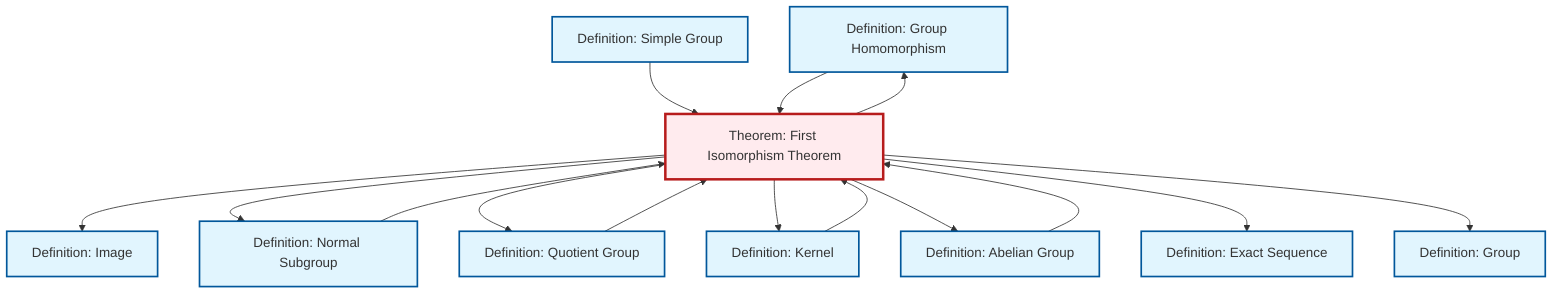graph TD
    classDef definition fill:#e1f5fe,stroke:#01579b,stroke-width:2px
    classDef theorem fill:#f3e5f5,stroke:#4a148c,stroke-width:2px
    classDef axiom fill:#fff3e0,stroke:#e65100,stroke-width:2px
    classDef example fill:#e8f5e9,stroke:#1b5e20,stroke-width:2px
    classDef current fill:#ffebee,stroke:#b71c1c,stroke-width:3px
    def-exact-sequence["Definition: Exact Sequence"]:::definition
    def-homomorphism["Definition: Group Homomorphism"]:::definition
    thm-first-isomorphism["Theorem: First Isomorphism Theorem"]:::theorem
    def-group["Definition: Group"]:::definition
    def-quotient-group["Definition: Quotient Group"]:::definition
    def-kernel["Definition: Kernel"]:::definition
    def-simple-group["Definition: Simple Group"]:::definition
    def-abelian-group["Definition: Abelian Group"]:::definition
    def-normal-subgroup["Definition: Normal Subgroup"]:::definition
    def-image["Definition: Image"]:::definition
    def-normal-subgroup --> thm-first-isomorphism
    def-kernel --> thm-first-isomorphism
    def-quotient-group --> thm-first-isomorphism
    def-simple-group --> thm-first-isomorphism
    def-abelian-group --> thm-first-isomorphism
    thm-first-isomorphism --> def-image
    thm-first-isomorphism --> def-normal-subgroup
    thm-first-isomorphism --> def-homomorphism
    thm-first-isomorphism --> def-quotient-group
    thm-first-isomorphism --> def-kernel
    def-homomorphism --> thm-first-isomorphism
    thm-first-isomorphism --> def-abelian-group
    thm-first-isomorphism --> def-exact-sequence
    thm-first-isomorphism --> def-group
    class thm-first-isomorphism current